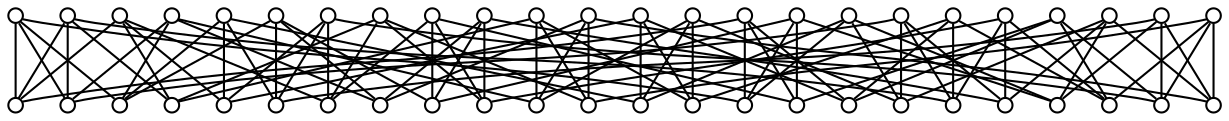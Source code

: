  graph G {
 node[label="",height=0.1,width=0.1,fontsize=1]
     1 --  27 ;
     1 --  28 ;
     1 --  31 ;
     1 --  36 ;
     2 --  25 ;
     2 --  29 ;
     2 --  40 ;
     2 --  46 ;
     3 --  25 ;
     3 --  29 ;
     3 --  41 ;
     3 --  47 ;
     4 --  27 ;
     4 --  28 ;
     4 --  42 ;
     4 --  48 ;
     5 --  26 ;
     5 --  32 ;
     5 --  33 ;
     5 --  36 ;
     6 --  30 ;
     6 --  34 ;
     6 --  44 ;
     6 --  48 ;
     7 --  30 ;
     7 --  34 ;
     7 --  43 ;
     7 --  46 ;
     8 --  32 ;
     8 --  33 ;
     8 --  45 ;
     8 --  47 ;
     9 --  26 ;
     9 --  31 ;
     9 --  37 ;
     9 --  38 ;
    10 --  35 ;
    10 --  39 ;
    10 --  41 ;
    10 --  45 ;
    11 --  35 ;
    11 --  39 ;
    11 --  42 ;
    11 --  44 ;
    12 --  37 ;
    12 --  38 ;
    12 --  40 ;
    12 --  43 ;
    13 --  27 ;
    13 --  31 ;
    13 --  39 ;
    13 --  41 ;
    14 --  25 ;
    14 --  35 ;
    14 --  40 ;
    14 --  42 ;
    15 --  28 ;
    15 --  37 ;
    15 --  40 ;
    15 --  42 ;
    16 --  29 ;
    16 --  31 ;
    16 --  38 ;
    16 --  41 ;
    17 --  26 ;
    17 --  33 ;
    17 --  39 ;
    17 --  44 ;
    18 --  32 ;
    18 --  38 ;
    18 --  43 ;
    18 --  45 ;
    19 --  30 ;
    19 --  35 ;
    19 --  43 ;
    19 --  45 ;
    20 --  26 ;
    20 --  34 ;
    20 --  37 ;
    20 --  44 ;
    21 --  27 ;
    21 --  33 ;
    21 --  47 ;
    21 --  48 ;
    22 --  28 ;
    22 --  34 ;
    22 --  36 ;
    22 --  46 ;
    23 --  29 ;
    23 --  32 ;
    23 --  36 ;
    23 --  46 ;
    24 --  25 ;
    24 --  30 ;
    24 --  47 ;
    24 --  48 ;
 }
